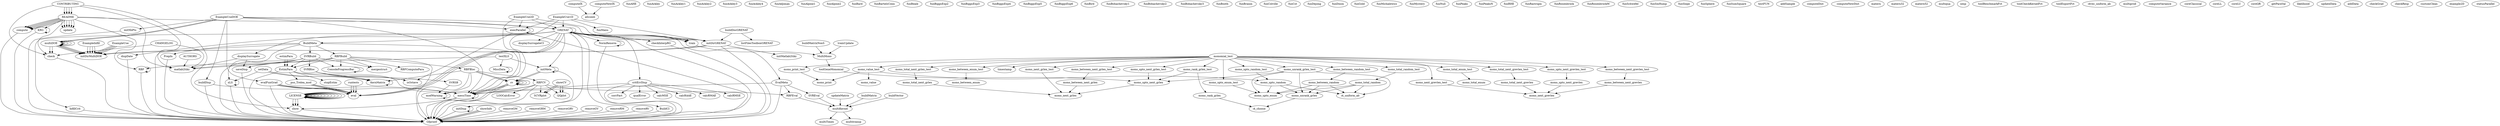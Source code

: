 /* Created by mdot for Matlab */
digraph m2html {
  ExampleUse1D -> GRENAT;
  ExampleUse1D -> funManu;
  ExampleUse1D -> initDirGRENAT;
  ExampleUse1D -> execParallel;
  ExampleUse1D -> mesuTime;
  ExampleUse2D -> GRENAT;
  ExampleUse2D -> initDirGRENAT;
  ExampleUse2D -> execParallel;
  ExampleUse2D -> mesuTime;
  ExampleUseDOE -> GRENAT;
  ExampleUseDOE -> initDirGRENAT;
  ExampleUseDOE -> initNbPts;
  ExampleUseDOE -> multiDOE;
  ExampleUseDOE -> multiDOE;
  ExampleUseDOE -> buildDisp;
  ExampleUseDOE -> evalFunGrad;
  ExampleUseDOE -> execParallel;
  ExampleUseDOE -> mesuTime;
  GRENAT -> GRENAT;
  GRENAT -> initDirGRENAT;
  GRENAT -> BuildCI;
  GRENAT -> InfillCrit;
  GRENAT -> critErrDisp;
  GRENAT -> dispDate;
  GRENAT -> displaySurrogate;
  GRENAT -> displaySurrogateCI;
  GRENAT -> initDisp;
  GRENAT -> initMeta;
  GRENAT -> eval;
  GRENAT -> train;
  GRENAT -> eval;
  GRENAT -> train;
  GRENAT -> eval;
  GRENAT -> train;
  GRENAT -> BuildMeta;
  GRENAT -> EvalMeta;
  GRENAT -> NormRenorm;
  GRENAT -> Gfprintf;
  GRENAT -> checkInterpRG;
  LICENSE -> LICENSE;
  LICENSE -> LICENSE;
  LICENSE -> LICENSE;
  LICENSE -> LICENSE;
  LICENSE -> show;
  README -> GRENAT;
  README -> KRG;
  README -> update;
  README -> RBF;
  README -> update;
  README -> update;
  initDirGRENAT -> initDirMultiDOE;
  initDirGRENAT -> initMatlab2tikz;
  initDirGRENAT -> initDirMultiDOE;
  initDirGRENAT -> Gfprintf;
  BuildCI -> Gfprintf;
  InfillCrit -> Gfprintf;
  critErrDisp -> calcMSE;
  critErrDisp -> calcRAAE;
  critErrDisp -> calcRMAE;
  critErrDisp -> calcRMSE;
  critErrDisp -> corrFact;
  critErrDisp -> qualError;
  critErrDisp -> Gfprintf;
  critErrDisp -> mesuTime;
  dispDate -> Gfprintf;
  displaySurrogate -> saveDisp;
  displaySurrogate -> matlab2tikz;
  saveDisp -> Gfprintf;
  initDisp -> initDisp;
  initDisp -> Gfprintf;
  initMeta -> initMeta;
  initMeta -> cv;
  initMeta -> cv;
  initMeta -> Gfprintf;
  initNbPts -> Gfprintf;
  KernMatrix -> KernMatrix;
  buildMatrix -> multiKernel;
  buildVector -> multiKernel;
  computeIX -> allcomb;
  computeNewIX -> allcomb;
  updateMatrix -> multiKernel;
  MultiMono -> toolGeneMonomial;
  multiKernel -> multiTimes;
  multiKernel -> multitransp;
  toolGeneMonomial -> mono_upto_next_grlex;
  ConsoleProgressBar -> ConsoleProgressBar;
  mono_between_enum_test -> mono_between_enum;
  mono_between_next_grevlex -> mono_next_grevlex;
  mono_between_next_grevlex_test -> mono_between_next_grevlex;
  mono_between_next_grlex -> mono_next_grlex;
  mono_between_next_grlex_test -> mono_between_next_grlex;
  mono_between_random -> i4_uniform_ab;
  mono_between_random -> mono_unrank_grlex;
  mono_between_random -> mono_upto_enum;
  mono_between_random_test -> mono_between_random;
  mono_next_grevlex_test -> mono_next_grevlex;
  mono_next_grlex_test -> mono_next_grlex;
  mono_print_test -> mono_print;
  mono_rank_grlex -> i4_choose;
  mono_rank_grlex_test -> mono_rank_grlex;
  mono_rank_grlex_test -> mono_upto_next_grlex;
  mono_total_enum_test -> mono_total_enum;
  mono_total_next_grevlex -> mono_next_grevlex;
  mono_total_next_grevlex_test -> mono_total_next_grevlex;
  mono_total_next_grlex -> mono_next_grlex;
  mono_total_next_grlex_test -> mono_total_next_grlex;
  mono_total_random -> i4_uniform_ab;
  mono_total_random -> mono_unrank_grlex;
  mono_total_random -> mono_upto_enum;
  mono_total_random_test -> mono_total_random;
  mono_unrank_grlex -> i4_choose;
  mono_unrank_grlex_test -> i4_uniform_ab;
  mono_unrank_grlex_test -> mono_unrank_grlex;
  mono_unrank_grlex_test -> mono_upto_enum;
  mono_unrank_grlex_test -> mono_upto_next_grlex;
  mono_upto_enum_test -> mono_upto_enum;
  mono_upto_next_grevlex -> mono_next_grevlex;
  mono_upto_next_grevlex_test -> mono_upto_next_grevlex;
  mono_upto_next_grlex -> mono_next_grlex;
  mono_upto_next_grlex_test -> mono_upto_next_grlex;
  mono_upto_random -> i4_uniform_ab;
  mono_upto_random -> mono_unrank_grlex;
  mono_upto_random -> mono_upto_enum;
  mono_upto_random_test -> mono_upto_random;
  mono_value_test -> mono_print;
  mono_value_test -> mono_upto_random;
  mono_value_test -> mono_value;
  monomial_test -> mono_between_enum_test;
  monomial_test -> mono_between_next_grevlex_test;
  monomial_test -> mono_between_next_grlex_test;
  monomial_test -> mono_between_random_test;
  monomial_test -> mono_next_grevlex_test;
  monomial_test -> mono_next_grlex_test;
  monomial_test -> mono_print_test;
  monomial_test -> mono_rank_grlex_test;
  monomial_test -> mono_total_enum_test;
  monomial_test -> mono_total_next_grevlex_test;
  monomial_test -> mono_total_next_grlex_test;
  monomial_test -> mono_total_random_test;
  monomial_test -> mono_unrank_grlex_test;
  monomial_test -> mono_upto_enum_test;
  monomial_test -> mono_upto_next_grevlex_test;
  monomial_test -> mono_upto_next_grlex_test;
  monomial_test -> mono_upto_random_test;
  monomial_test -> mono_value_test;
  monomial_test -> timestamp;
  ExampleInfill -> initDirMultiDOE;
  ExampleInfill -> initDirMultiDOE;
  ExampleUse -> initDirMultiDOE;
  ExampleUse -> initDirMultiDOE;
  LICENSE -> LICENSE;
  LICENSE -> LICENSE;
  LICENSE -> LICENSE;
  LICENSE -> LICENSE;
  LICENSE -> show;
  README -> compute;
  README -> compute;
  README -> compute;
  multiDOE -> initDirMultiDOE;
  multiDOE -> multiDOE;
  multiDOE -> initDirMultiDOE;
  multiDOE -> multiDOE;
  multiDOE -> check;
  pso_Trelea_mod -> eval;
  pso_Trelea_mod -> eval;
  pso_Trelea_mod -> eval;
  AUTHORS -> matlab2tikz;
  CHANGELOG -> matlab2tikz;
  CHANGELOG -> check;
  CONTRIBUTING -> README;
  CONTRIBUTING -> README;
  CONTRIBUTING -> README;
  CONTRIBUTING -> matlab2tikz;
  CONTRIBUTING -> README;
  CONTRIBUTING -> check;
  CONTRIBUTING -> show;
  README -> matlab2tikz;
  README -> update;
  README -> update;
  README -> update;
  README -> check;
  runtests -> eval;
  runtests -> eval;
  runtests -> eval;
  ExampleInfill -> initDirMultiDOE;
  ExampleInfill -> initDirMultiDOE;
  ExampleUse -> initDirMultiDOE;
  ExampleUse -> initDirMultiDOE;
  LICENSE -> LICENSE;
  LICENSE -> LICENSE;
  LICENSE -> LICENSE;
  LICENSE -> LICENSE;
  LICENSE -> show;
  README -> compute;
  README -> compute;
  README -> compute;
  multiDOE -> initDirMultiDOE;
  multiDOE -> multiDOE;
  multiDOE -> initDirMultiDOE;
  multiDOE -> multiDOE;
  multiDOE -> check;
  KRG -> KRG;
  KRG -> Gfprintf;
  cv -> cv;
  cv -> cv;
  cv -> Gfprintf;
  cv -> mesuTime;
  estimPara -> EstimPara;
  setData -> KernMatrix;
  setData -> xLS;
  showCV -> QQplot;
  showCV -> SCVRplot;
  showInfo -> Gfprintf;
  RBF -> RBF;
  RBF -> Gfprintf;
  cv -> cv;
  cv -> cv;
  cv -> Gfprintf;
  cv -> mesuTime;
  estimPara -> EstimPara;
  setData -> KernMatrix;
  showCV -> QQplot;
  showCV -> SCVRplot;
  showInfo -> Gfprintf;
  buildMatrixNonS -> MultiMono;
  compute -> Gfprintf;
  showInfo -> Gfprintf;
  train -> MultiMono;
  trainUpdate -> MultiMono;
  xLS -> xLS;
  xLS -> Gfprintf;
  BuildMeta -> xLS;
  BuildMeta -> PrepIn;
  BuildMeta -> RBFBuild;
  BuildMeta -> SVRBuild;
  BuildMeta -> Gfprintf;
  BuildMeta -> mesuTime;
  EstimPara -> pso_Trelea_mod;
  EstimPara -> stopEstim;
  EstimPara -> Gfprintf;
  EstimPara -> isOctave;
  EstimPara -> mesuTime;
  EvalMeta -> RBFEval;
  EvalMeta -> SVREval;
  EvalMeta -> Gfprintf;
  EvalMeta -> mesuTime;
  PrepIn -> Gfprintf;
  RBFBloc -> KernMatrix;
  RBFBloc -> cv;
  RBFBloc -> cv;
  RBFBloc -> RBFCV;
  RBFBloc -> Gfprintf;
  RBFBloc -> modWarning;
  RBFBuild -> saveDisp;
  RBFBuild -> ConsoleProgressBar;
  RBFBuild -> matlab2tikz;
  RBFBuild -> mergestruct;
  RBFBuild -> EstimPara;
  RBFBuild -> RBFBloc;
  RBFBuild -> RBFComputePara;
  RBFBuild -> Gfprintf;
  RBFCV -> LOOCalcError;
  RBFCV -> QQplot;
  RBFCV -> SCVRplot;
  RBFCV -> RBFEval;
  RBFCV -> Gfprintf;
  RBFCV -> mesuTime;
  RBFCV -> modWarning;
  RBFEval -> multiKernel;
  SVRBloc -> KernMatrix;
  SVRBloc -> SVRSB;
  SVRBloc -> isOctave;
  SVRBuild -> saveDisp;
  SVRBuild -> ConsoleProgressBar;
  SVRBuild -> matlab2tikz;
  SVRBuild -> mergestruct;
  SVRBuild -> EstimPara;
  SVRBuild -> SVRBloc;
  SVRBuild -> Gfprintf;
  SVREval -> multiKernel;
  SVRSB -> modWarning;
  testXLS -> initMeta;
  testXLS -> RBF;
  testXLS -> MissData;
  MissData -> MissData;
  check -> Gfprintf;
  removeGM -> Gfprintf;
  removeGRM -> Gfprintf;
  removeGRV -> Gfprintf;
  removeGV -> Gfprintf;
  removeRM -> Gfprintf;
  removeRV -> Gfprintf;
  show -> Gfprintf;
  NormRenorm -> NormRenorm;
  NormRenorm -> Gfprintf;
  buildDisp -> Gfprintf;
  buildDisp -> mesuTime;
  buildDocGRENAT -> initDirGRENAT;
  buildDocGRENAT -> listFilesToolboxGRENAT;
  checkInterpRG -> Gfprintf;
  evalFunGrad -> eval;
  evalFunGrad -> eval;
  evalFunGrad -> eval;
  evalFunGrad -> Gfprintf;
  evalFunGrad -> mesuTime;
  execParallel -> Gfprintf;
  execParallel -> execParallel;
  execParallel -> isOctave;
  mesuTime -> show;
  mesuTime -> Gfprintf;
  mesuTime -> mesuTime;
  modWarning -> modWarning;

  ExampleUse1D [URL="GRENATdevel/ExampleUse1D.html"];
  ExampleUse2D [URL="GRENATdevel/ExampleUse2D.html"];
  ExampleUseDOE [URL="GRENATdevel/ExampleUseDOE.html"];
  GRENAT [URL="GRENATdevel/GRENAT.html"];
  LICENSE [URL="GRENATdevel/LICENSE.html"];
  README [URL="GRENATdevel/README.html"];
  funAHE [URL="GRENATdevel/funTest/funAHE.html"];
  funAckley [URL="GRENATdevel/funTest/funAckley.html"];
  funAckley1 [URL="GRENATdevel/funTest/funAckley1.html"];
  funAckley2 [URL="GRENATdevel/funTest/funAckley2.html"];
  funAckley3 [URL="GRENATdevel/funTest/funAckley3.html"];
  funAckley4 [URL="GRENATdevel/funTest/funAckley4.html"];
  funAdjiman [URL="GRENATdevel/funTest/funAdjiman.html"];
  funAlpine1 [URL="GRENATdevel/funTest/funAlpine1.html"];
  funAlpine2 [URL="GRENATdevel/funTest/funAlpine2.html"];
  funBard [URL="GRENATdevel/funTest/funBard.html"];
  funBartelsConn [URL="GRENATdevel/funTest/funBartelsConn.html"];
  funBeale [URL="GRENATdevel/funTest/funBeale.html"];
  funBiggsExp2 [URL="GRENATdevel/funTest/funBiggsExp2.html"];
  funBiggsExp3 [URL="GRENATdevel/funTest/funBiggsExp3.html"];
  funBiggsExp4 [URL="GRENATdevel/funTest/funBiggsExp4.html"];
  funBiggsExp5 [URL="GRENATdevel/funTest/funBiggsExp5.html"];
  funBiggsExp6 [URL="GRENATdevel/funTest/funBiggsExp6.html"];
  funBird [URL="GRENATdevel/funTest/funBird.html"];
  funBohachevsky1 [URL="GRENATdevel/funTest/funBohachevsky1.html"];
  funBohachevsky2 [URL="GRENATdevel/funTest/funBohachevsky2.html"];
  funBohachevsky3 [URL="GRENATdevel/funTest/funBohachevsky3.html"];
  funBooth [URL="GRENATdevel/funTest/funBooth.html"];
  funBranin [URL="GRENATdevel/funTest/funBranin.html"];
  funColville [URL="GRENATdevel/funTest/funColville.html"];
  funCst [URL="GRENATdevel/funTest/funCst.html"];
  funDejong [URL="GRENATdevel/funTest/funDejong.html"];
  funDixon [URL="GRENATdevel/funTest/funDixon.html"];
  funGold [URL="GRENATdevel/funTest/funGold.html"];
  funManu [URL="GRENATdevel/funTest/funManu.html"];
  funMichalewicz [URL="GRENATdevel/funTest/funMichalewicz.html"];
  funMystery [URL="GRENATdevel/funTest/funMystery.html"];
  funNull [URL="GRENATdevel/funTest/funNull.html"];
  funPeaks [URL="GRENATdevel/funTest/funPeaks.html"];
  funPeaksN [URL="GRENATdevel/funTest/funPeaksN.html"];
  funRHE [URL="GRENATdevel/funTest/funRHE.html"];
  funRastrigin [URL="GRENATdevel/funTest/funRastrigin.html"];
  funRosenbrock [URL="GRENATdevel/funTest/funRosenbrock.html"];
  funRosenbrockM [URL="GRENATdevel/funTest/funRosenbrockM.html"];
  funSchwefel [URL="GRENATdevel/funTest/funSchwefel.html"];
  funSixHump [URL="GRENATdevel/funTest/funSixHump.html"];
  funSlope [URL="GRENATdevel/funTest/funSlope.html"];
  funSphere [URL="GRENATdevel/funTest/funSphere.html"];
  funSumSquare [URL="GRENATdevel/funTest/funSumSquare.html"];
  testFUN [URL="GRENATdevel/funTest/testFUN.html"];
  initDirGRENAT [URL="GRENATdevel/initDirGRENAT.html"];
  BuildCI [URL="GRENATdevel/src/crit/BuildCI.html"];
  InfillCrit [URL="GRENATdevel/src/crit/InfillCrit.html"];
  LOOCalcError [URL="GRENATdevel/src/crit/LOOCalcError.html"];
  calcMSE [URL="GRENATdevel/src/crit/calcMSE.html"];
  calcRAAE [URL="GRENATdevel/src/crit/calcRAAE.html"];
  calcRMAE [URL="GRENATdevel/src/crit/calcRMAE.html"];
  calcRMSE [URL="GRENATdevel/src/crit/calcRMSE.html"];
  corrFact [URL="GRENATdevel/src/crit/corrFact.html"];
  critErrDisp [URL="GRENATdevel/src/crit/critErrDisp.html"];
  qualError [URL="GRENATdevel/src/crit/qualError.html"];
  QQplot [URL="GRENATdevel/src/disp/QQplot.html"];
  SCVRplot [URL="GRENATdevel/src/disp/SCVRplot.html"];
  dispDate [URL="GRENATdevel/src/disp/dispDate.html"];
  displaySurrogate [URL="GRENATdevel/src/disp/displaySurrogate.html"];
  displaySurrogateCI [URL="GRENATdevel/src/disp/displaySurrogateCI.html"];
  saveDisp [URL="GRENATdevel/src/disp/saveDisp.html"];
  initDisp [URL="GRENATdevel/src/init/initDisp.html"];
  initMeta [URL="GRENATdevel/src/init/initMeta.html"];
  initNbPts [URL="GRENATdevel/src/init/initNbPts.html"];
  KernMatrix [URL="GRENATdevel/src/kernANDfun/@KernMatrix/KernMatrix.html"];
  addSample [URL="GRENATdevel/src/kernANDfun/@KernMatrix/addSample.html"];
  buildMatrix [URL="GRENATdevel/src/kernANDfun/@KernMatrix/buildMatrix.html"];
  buildVector [URL="GRENATdevel/src/kernANDfun/@KernMatrix/buildVector.html"];
  computeDist [URL="GRENATdevel/src/kernANDfun/@KernMatrix/computeDist.html"];
  computeIX [URL="GRENATdevel/src/kernANDfun/@KernMatrix/computeIX.html"];
  computeNewDist [URL="GRENATdevel/src/kernANDfun/@KernMatrix/computeNewDist.html"];
  computeNewIX [URL="GRENATdevel/src/kernANDfun/@KernMatrix/computeNewIX.html"];
  updateMatrix [URL="GRENATdevel/src/kernANDfun/@KernMatrix/updateMatrix.html"];
  MultiMono [URL="GRENATdevel/src/kernANDfun/MultiMono.html"];
  matern [URL="GRENATdevel/src/kernANDfun/matern.html"];
  matern32 [URL="GRENATdevel/src/kernANDfun/matern32.html"];
  matern52 [URL="GRENATdevel/src/kernANDfun/matern52.html"];
  multiKernel [URL="GRENATdevel/src/kernANDfun/multiKernel.html"];
  multiqua [URL="GRENATdevel/src/kernANDfun/multiqua.html"];
  sexp [URL="GRENATdevel/src/kernANDfun/sexp.html"];
  toolBenchmarkFct [URL="GRENATdevel/src/kernANDfun/toolBenchmarkFct.html"];
  toolCheckKernelFct [URL="GRENATdevel/src/kernANDfun/toolCheckKernelFct.html"];
  toolExportFct [URL="GRENATdevel/src/kernANDfun/toolExportFct.html"];
  toolGeneMonomial [URL="GRENATdevel/src/kernANDfun/toolGeneMonomial.html"];
  ConsoleProgressBar [URL="GRENATdevel/src/libs/ConsoleProgressBar.html"];
  i4_choose [URL="GRENATdevel/src/libs/Monomial/i4_choose.html"];
  i4_uniform_ab [URL="GRENATdevel/src/libs/Monomial/i4_uniform_ab.html"];
  i4vec_uniform_ab [URL="GRENATdevel/src/libs/Monomial/i4vec_uniform_ab.html"];
  mono_between_enum [URL="GRENATdevel/src/libs/Monomial/mono_between_enum.html"];
  mono_between_enum_test [URL="GRENATdevel/src/libs/Monomial/mono_between_enum_test.html"];
  mono_between_next_grevlex [URL="GRENATdevel/src/libs/Monomial/mono_between_next_grevlex.html"];
  mono_between_next_grevlex_test [URL="GRENATdevel/src/libs/Monomial/mono_between_next_grevlex_test.html"];
  mono_between_next_grlex [URL="GRENATdevel/src/libs/Monomial/mono_between_next_grlex.html"];
  mono_between_next_grlex_test [URL="GRENATdevel/src/libs/Monomial/mono_between_next_grlex_test.html"];
  mono_between_random [URL="GRENATdevel/src/libs/Monomial/mono_between_random.html"];
  mono_between_random_test [URL="GRENATdevel/src/libs/Monomial/mono_between_random_test.html"];
  mono_next_grevlex [URL="GRENATdevel/src/libs/Monomial/mono_next_grevlex.html"];
  mono_next_grevlex_test [URL="GRENATdevel/src/libs/Monomial/mono_next_grevlex_test.html"];
  mono_next_grlex [URL="GRENATdevel/src/libs/Monomial/mono_next_grlex.html"];
  mono_next_grlex_test [URL="GRENATdevel/src/libs/Monomial/mono_next_grlex_test.html"];
  mono_print [URL="GRENATdevel/src/libs/Monomial/mono_print.html"];
  mono_print_test [URL="GRENATdevel/src/libs/Monomial/mono_print_test.html"];
  mono_rank_grlex [URL="GRENATdevel/src/libs/Monomial/mono_rank_grlex.html"];
  mono_rank_grlex_test [URL="GRENATdevel/src/libs/Monomial/mono_rank_grlex_test.html"];
  mono_total_enum [URL="GRENATdevel/src/libs/Monomial/mono_total_enum.html"];
  mono_total_enum_test [URL="GRENATdevel/src/libs/Monomial/mono_total_enum_test.html"];
  mono_total_next_grevlex [URL="GRENATdevel/src/libs/Monomial/mono_total_next_grevlex.html"];
  mono_total_next_grevlex_test [URL="GRENATdevel/src/libs/Monomial/mono_total_next_grevlex_test.html"];
  mono_total_next_grlex [URL="GRENATdevel/src/libs/Monomial/mono_total_next_grlex.html"];
  mono_total_next_grlex_test [URL="GRENATdevel/src/libs/Monomial/mono_total_next_grlex_test.html"];
  mono_total_random [URL="GRENATdevel/src/libs/Monomial/mono_total_random.html"];
  mono_total_random_test [URL="GRENATdevel/src/libs/Monomial/mono_total_random_test.html"];
  mono_unrank_grlex [URL="GRENATdevel/src/libs/Monomial/mono_unrank_grlex.html"];
  mono_unrank_grlex_test [URL="GRENATdevel/src/libs/Monomial/mono_unrank_grlex_test.html"];
  mono_upto_enum [URL="GRENATdevel/src/libs/Monomial/mono_upto_enum.html"];
  mono_upto_enum_test [URL="GRENATdevel/src/libs/Monomial/mono_upto_enum_test.html"];
  mono_upto_next_grevlex [URL="GRENATdevel/src/libs/Monomial/mono_upto_next_grevlex.html"];
  mono_upto_next_grevlex_test [URL="GRENATdevel/src/libs/Monomial/mono_upto_next_grevlex_test.html"];
  mono_upto_next_grlex [URL="GRENATdevel/src/libs/Monomial/mono_upto_next_grlex.html"];
  mono_upto_next_grlex_test [URL="GRENATdevel/src/libs/Monomial/mono_upto_next_grlex_test.html"];
  mono_upto_random [URL="GRENATdevel/src/libs/Monomial/mono_upto_random.html"];
  mono_upto_random_test [URL="GRENATdevel/src/libs/Monomial/mono_upto_random_test.html"];
  mono_value [URL="GRENATdevel/src/libs/Monomial/mono_value.html"];
  mono_value_test [URL="GRENATdevel/src/libs/Monomial/mono_value_test.html"];
  monomial_test [URL="GRENATdevel/src/libs/Monomial/monomial_test.html"];
  timestamp [URL="GRENATdevel/src/libs/Monomial/timestamp.html"];
  ExampleInfill [URL="GRENATdevel/src/libs/MultiDOE/ExampleInfill.html"];
  ExampleUse [URL="GRENATdevel/src/libs/MultiDOE/ExampleUse.html"];
  LICENSE [URL="GRENATdevel/src/libs/MultiDOE/LICENSE.html"];
  README [URL="GRENATdevel/src/libs/MultiDOE/README.html"];
  initDirMultiDOE [URL="GRENATdevel/src/libs/MultiDOE/initDirMultiDOE.html"];
  multiDOE [URL="GRENATdevel/src/libs/MultiDOE/multiDOE.html"];
  pso_Trelea_mod [URL="GRENATdevel/src/libs/PSOt/pso_Trelea_mod.html"];
  initMatlab2tikz [URL="GRENATdevel/src/libs/initMatlab2tikz.html"];
  AUTHORS [URL="GRENATdevel/src/libs/matlab2tikz/AUTHORS.html"];
  CHANGELOG [URL="GRENATdevel/src/libs/matlab2tikz/CHANGELOG.html"];
  CONTRIBUTING [URL="GRENATdevel/src/libs/matlab2tikz/CONTRIBUTING.html"];
  LICENSE [URL="GRENATdevel/src/libs/matlab2tikz/LICENSE.html"];
  README [URL="GRENATdevel/src/libs/matlab2tikz/README.html"];
  matlab2tikz [URL="GRENATdevel/src/libs/matlab2tikz/matlab2tikz.html"];
  runtests [URL="GRENATdevel/src/libs/matlab2tikz/runtests.html"];
  mergestruct [URL="GRENATdevel/src/libs/mergestruct.html"];
  multiTimes [URL="GRENATdevel/src/libs/multiTimes.html"];
  ExampleInfill [URL="GRENATdevel/src/libs/multidoe/ExampleInfill.html"];
  ExampleUse [URL="GRENATdevel/src/libs/multidoe/ExampleUse.html"];
  LICENSE [URL="GRENATdevel/src/libs/multidoe/LICENSE.html"];
  README [URL="GRENATdevel/src/libs/multidoe/README.html"];
  initDirMultiDOE [URL="GRENATdevel/src/libs/multidoe/initDirMultiDOE.html"];
  multiDOE [URL="GRENATdevel/src/libs/multidoe/multiDOE.html"];
  multiprod [URL="GRENATdevel/src/libs/multiprod.html"];
  multitransp [URL="GRENATdevel/src/libs/multitransp.html"];
  KRG [URL="GRENATdevel/src/surrogate/@KRG/KRG.html"];
  buildMatrix [URL="GRENATdevel/src/surrogate/@KRG/buildMatrix.html"];
  compute [URL="GRENATdevel/src/surrogate/@KRG/compute.html"];
  computeVariance [URL="GRENATdevel/src/surrogate/@KRG/computeVariance.html"];
  coreClassical [URL="GRENATdevel/src/surrogate/@KRG/coreClassical.html"];
  coreLL [URL="GRENATdevel/src/surrogate/@KRG/coreLL.html"];
  coreLU [URL="GRENATdevel/src/surrogate/@KRG/coreLU.html"];
  coreQR [URL="GRENATdevel/src/surrogate/@KRG/coreQR.html"];
  cv [URL="GRENATdevel/src/surrogate/@KRG/cv.html"];
  estimPara [URL="GRENATdevel/src/surrogate/@KRG/estimPara.html"];
  eval [URL="GRENATdevel/src/surrogate/@KRG/eval.html"];
  getParaVal [URL="GRENATdevel/src/surrogate/@KRG/getParaVal.html"];
  likelihood [URL="GRENATdevel/src/surrogate/@KRG/likelihood.html"];
  setData [URL="GRENATdevel/src/surrogate/@KRG/setData.html"];
  showCV [URL="GRENATdevel/src/surrogate/@KRG/showCV.html"];
  showInfo [URL="GRENATdevel/src/surrogate/@KRG/showInfo.html"];
  train [URL="GRENATdevel/src/surrogate/@KRG/train.html"];
  trainUpdate [URL="GRENATdevel/src/surrogate/@KRG/trainUpdate.html"];
  update [URL="GRENATdevel/src/surrogate/@KRG/update.html"];
  updateData [URL="GRENATdevel/src/surrogate/@KRG/updateData.html"];
  RBF [URL="GRENATdevel/src/surrogate/@RBF/RBF.html"];
  buildMatrix [URL="GRENATdevel/src/surrogate/@RBF/buildMatrix.html"];
  compute [URL="GRENATdevel/src/surrogate/@RBF/compute.html"];
  computeVariance [URL="GRENATdevel/src/surrogate/@RBF/computeVariance.html"];
  coreClassical [URL="GRENATdevel/src/surrogate/@RBF/coreClassical.html"];
  coreLL [URL="GRENATdevel/src/surrogate/@RBF/coreLL.html"];
  coreLU [URL="GRENATdevel/src/surrogate/@RBF/coreLU.html"];
  coreQR [URL="GRENATdevel/src/surrogate/@RBF/coreQR.html"];
  cv [URL="GRENATdevel/src/surrogate/@RBF/cv.html"];
  estimPara [URL="GRENATdevel/src/surrogate/@RBF/estimPara.html"];
  eval [URL="GRENATdevel/src/surrogate/@RBF/eval.html"];
  getParaVal [URL="GRENATdevel/src/surrogate/@RBF/getParaVal.html"];
  setData [URL="GRENATdevel/src/surrogate/@RBF/setData.html"];
  showCV [URL="GRENATdevel/src/surrogate/@RBF/showCV.html"];
  showInfo [URL="GRENATdevel/src/surrogate/@RBF/showInfo.html"];
  train [URL="GRENATdevel/src/surrogate/@RBF/train.html"];
  trainUpdate [URL="GRENATdevel/src/surrogate/@RBF/trainUpdate.html"];
  update [URL="GRENATdevel/src/surrogate/@RBF/update.html"];
  updateData [URL="GRENATdevel/src/surrogate/@RBF/updateData.html"];
  buildMatrixNonS [URL="GRENATdevel/src/surrogate/@xLS/buildMatrixNonS.html"];
  compute [URL="GRENATdevel/src/surrogate/@xLS/compute.html"];
  eval [URL="GRENATdevel/src/surrogate/@xLS/eval.html"];
  setData [URL="GRENATdevel/src/surrogate/@xLS/setData.html"];
  showInfo [URL="GRENATdevel/src/surrogate/@xLS/showInfo.html"];
  train [URL="GRENATdevel/src/surrogate/@xLS/train.html"];
  trainUpdate [URL="GRENATdevel/src/surrogate/@xLS/trainUpdate.html"];
  update [URL="GRENATdevel/src/surrogate/@xLS/update.html"];
  updateData [URL="GRENATdevel/src/surrogate/@xLS/updateData.html"];
  xLS [URL="GRENATdevel/src/surrogate/@xLS/xLS.html"];
  BuildMeta [URL="GRENATdevel/src/surrogate/BuildMeta.html"];
  EstimPara [URL="GRENATdevel/src/surrogate/EstimPara.html"];
  EvalMeta [URL="GRENATdevel/src/surrogate/EvalMeta.html"];
  PrepIn [URL="GRENATdevel/src/surrogate/PrepIn.html"];
  RBFBloc [URL="GRENATdevel/src/surrogate/RBFBloc.html"];
  RBFBuild [URL="GRENATdevel/src/surrogate/RBFBuild.html"];
  RBFCV [URL="GRENATdevel/src/surrogate/RBFCV.html"];
  RBFComputePara [URL="GRENATdevel/src/surrogate/RBFComputePara.html"];
  RBFEval [URL="GRENATdevel/src/surrogate/RBFEval.html"];
  SVRBloc [URL="GRENATdevel/src/surrogate/SVRBloc.html"];
  SVRBuild [URL="GRENATdevel/src/surrogate/SVRBuild.html"];
  SVREval [URL="GRENATdevel/src/surrogate/SVREval.html"];
  SVRSB [URL="GRENATdevel/src/surrogate/SVRSB.html"];
  allcomb [URL="GRENATdevel/src/surrogate/allcomb.html"];
  stopEstim [URL="GRENATdevel/src/surrogate/stopEstim.html"];
  testXLS [URL="GRENATdevel/src/surrogate/testXLS.html"];
  MissData [URL="GRENATdevel/src/various/@MissData/MissData.html"];
  addData [URL="GRENATdevel/src/various/@MissData/addData.html"];
  check [URL="GRENATdevel/src/various/@MissData/check.html"];
  checkGrad [URL="GRENATdevel/src/various/@MissData/checkGrad.html"];
  checkResp [URL="GRENATdevel/src/various/@MissData/checkResp.html"];
  removeGM [URL="GRENATdevel/src/various/@MissData/removeGM.html"];
  removeGRM [URL="GRENATdevel/src/various/@MissData/removeGRM.html"];
  removeGRV [URL="GRENATdevel/src/various/@MissData/removeGRV.html"];
  removeGV [URL="GRENATdevel/src/various/@MissData/removeGV.html"];
  removeRM [URL="GRENATdevel/src/various/@MissData/removeRM.html"];
  removeRV [URL="GRENATdevel/src/various/@MissData/removeRV.html"];
  show [URL="GRENATdevel/src/various/@MissData/show.html"];
  NormRenorm [URL="GRENATdevel/src/various/@NormRenorm/NormRenorm.html"];
  Gfprintf [URL="GRENATdevel/src/various/Gfprintf.html"];
  buildDisp [URL="GRENATdevel/src/various/buildDisp.html"];
  buildDocGRENAT [URL="GRENATdevel/src/various/buildDocGRENAT.html"];
  checkInterpRG [URL="GRENATdevel/src/various/checkInterpRG.html"];
  customClean [URL="GRENATdevel/src/various/customClean.html"];
  evalFunGrad [URL="GRENATdevel/src/various/evalFunGrad.html"];
  example2D [URL="GRENATdevel/src/various/example2D.html"];
  execParallel [URL="GRENATdevel/src/various/execParallel.html"];
  isOctave [URL="GRENATdevel/src/various/isOctave.html"];
  listFilesToolboxGRENAT [URL="GRENATdevel/src/various/listFilesToolboxGRENAT.html"];
  mesuTime [URL="GRENATdevel/src/various/mesuTime.html"];
  modWarning [URL="GRENATdevel/src/various/modWarning.html"];
  statusParallel [URL="GRENATdevel/src/various/statusParallel.html"];
}